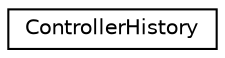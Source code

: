 digraph "Graphical Class Hierarchy"
{
 // LATEX_PDF_SIZE
  edge [fontname="Helvetica",fontsize="10",labelfontname="Helvetica",labelfontsize="10"];
  node [fontname="Helvetica",fontsize="10",shape=record];
  rankdir="LR";
  Node0 [label="ControllerHistory",height=0.2,width=0.4,color="black", fillcolor="white", style="filled",URL="$classControllerHistory.html",tooltip=" "];
}
